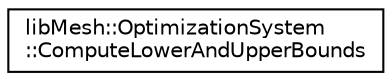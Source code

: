 digraph "类继承关系图"
{
 // INTERACTIVE_SVG=YES
  edge [fontname="Helvetica",fontsize="10",labelfontname="Helvetica",labelfontsize="10"];
  node [fontname="Helvetica",fontsize="10",shape=record];
  rankdir="LR";
  Node1 [label="libMesh::OptimizationSystem\l::ComputeLowerAndUpperBounds",height=0.2,width=0.4,color="black", fillcolor="white", style="filled",URL="$classlibMesh_1_1OptimizationSystem_1_1ComputeLowerAndUpperBounds.html",tooltip="Abstract base class to be used to calculate the lower and upper bounds for all dofs in the system..."];
}
